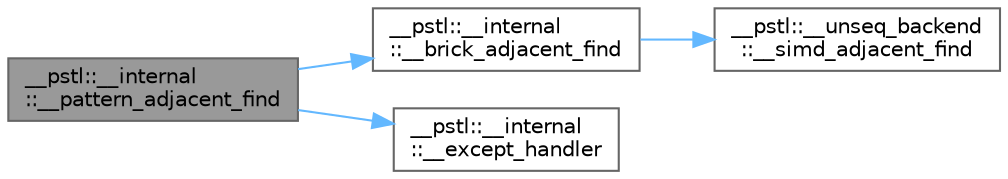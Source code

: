 digraph "__pstl::__internal::__pattern_adjacent_find"
{
 // LATEX_PDF_SIZE
  bgcolor="transparent";
  edge [fontname=Helvetica,fontsize=10,labelfontname=Helvetica,labelfontsize=10];
  node [fontname=Helvetica,fontsize=10,shape=box,height=0.2,width=0.4];
  rankdir="LR";
  Node1 [id="Node000001",label="__pstl::__internal\l::__pattern_adjacent_find",height=0.2,width=0.4,color="gray40", fillcolor="grey60", style="filled", fontcolor="black",tooltip=" "];
  Node1 -> Node2 [id="edge1_Node000001_Node000002",color="steelblue1",style="solid",tooltip=" "];
  Node2 [id="Node000002",label="__pstl::__internal\l::__brick_adjacent_find",height=0.2,width=0.4,color="grey40", fillcolor="white", style="filled",URL="$namespace____pstl_1_1____internal.html#a1b8170b65ea0cebedcc3348875bc4a26",tooltip=" "];
  Node2 -> Node3 [id="edge2_Node000002_Node000003",color="steelblue1",style="solid",tooltip=" "];
  Node3 [id="Node000003",label="__pstl::__unseq_backend\l::__simd_adjacent_find",height=0.2,width=0.4,color="grey40", fillcolor="white", style="filled",URL="$namespace____pstl_1_1____unseq__backend.html#adc51efbb93e46158542f104631cfa2e3",tooltip=" "];
  Node1 -> Node4 [id="edge3_Node000001_Node000004",color="steelblue1",style="solid",tooltip=" "];
  Node4 [id="Node000004",label="__pstl::__internal\l::__except_handler",height=0.2,width=0.4,color="grey40", fillcolor="white", style="filled",URL="$namespace____pstl_1_1____internal.html#a9e83352cee63f3312126c9e33e7ae17b",tooltip=" "];
}
